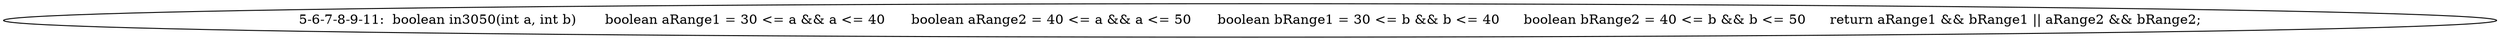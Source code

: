 digraph result_test { 
// graph-vertices
  a5  [label="5-6-7-8-9-11:  boolean in3050(int a, int b)	boolean aRange1 = 30 <= a && a <= 40	boolean aRange2 = 40 <= a && a <= 50	boolean bRange1 = 30 <= b && b <= 40	boolean bRange2 = 40 <= b && b <= 50	return aRange1 && bRange1 || aRange2 && bRange2;"]; 
// graph-edges
}